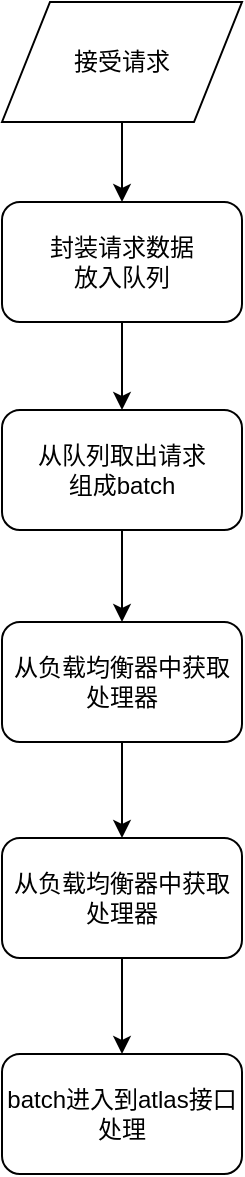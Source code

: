<mxfile version="12.2.3" type="github" pages="1"><diagram id="QmE9LT3bl2_Xa9Ef4wVj" name="第 1 页"><mxGraphModel dx="1408" dy="1945" grid="1" gridSize="10" guides="1" tooltips="1" connect="1" arrows="1" fold="1" page="1" pageScale="1" pageWidth="1327" pageHeight="1169" math="0" shadow="0"><root><mxCell id="0"/><mxCell id="1" parent="0"/><mxCell id="oY_ch-bbe2DbD_rM6Vxi-1" value="封装请求数据&lt;br&gt;放入队列" style="rounded=1;whiteSpace=wrap;html=1;" vertex="1" parent="1"><mxGeometry x="70" y="-1010" width="120" height="60" as="geometry"/></mxCell><mxCell id="oY_ch-bbe2DbD_rM6Vxi-3" value="接受请求" style="shape=parallelogram;perimeter=parallelogramPerimeter;whiteSpace=wrap;html=1;" vertex="1" parent="1"><mxGeometry x="70" y="-1110" width="120" height="60" as="geometry"/></mxCell><mxCell id="oY_ch-bbe2DbD_rM6Vxi-5" value="从队列取出请求&lt;br&gt;组成batch" style="rounded=1;whiteSpace=wrap;html=1;" vertex="1" parent="1"><mxGeometry x="70" y="-906" width="120" height="60" as="geometry"/></mxCell><mxCell id="oY_ch-bbe2DbD_rM6Vxi-6" value="从负载均衡器中获取处理器" style="rounded=1;whiteSpace=wrap;html=1;" vertex="1" parent="1"><mxGeometry x="70" y="-800" width="120" height="60" as="geometry"/></mxCell><mxCell id="oY_ch-bbe2DbD_rM6Vxi-7" value="" style="endArrow=classic;html=1;exitX=0.5;exitY=1;exitDx=0;exitDy=0;entryX=0.5;entryY=0;entryDx=0;entryDy=0;" edge="1" parent="1" source="oY_ch-bbe2DbD_rM6Vxi-1" target="oY_ch-bbe2DbD_rM6Vxi-5"><mxGeometry width="50" height="50" relative="1" as="geometry"><mxPoint y="-780" as="sourcePoint"/><mxPoint x="50" y="-830" as="targetPoint"/></mxGeometry></mxCell><mxCell id="oY_ch-bbe2DbD_rM6Vxi-9" value="" style="endArrow=classic;html=1;exitX=0.5;exitY=1;exitDx=0;exitDy=0;entryX=0.5;entryY=0;entryDx=0;entryDy=0;" edge="1" parent="1" source="oY_ch-bbe2DbD_rM6Vxi-3" target="oY_ch-bbe2DbD_rM6Vxi-1"><mxGeometry width="50" height="50" relative="1" as="geometry"><mxPoint x="260" y="-1000" as="sourcePoint"/><mxPoint x="310" y="-1050" as="targetPoint"/></mxGeometry></mxCell><mxCell id="oY_ch-bbe2DbD_rM6Vxi-10" value="" style="endArrow=classic;html=1;exitX=0.5;exitY=1;exitDx=0;exitDy=0;entryX=0.5;entryY=0;entryDx=0;entryDy=0;" edge="1" parent="1" source="oY_ch-bbe2DbD_rM6Vxi-5" target="oY_ch-bbe2DbD_rM6Vxi-6"><mxGeometry width="50" height="50" relative="1" as="geometry"><mxPoint x="210" y="-800" as="sourcePoint"/><mxPoint x="260" y="-850" as="targetPoint"/></mxGeometry></mxCell><mxCell id="oY_ch-bbe2DbD_rM6Vxi-11" value="" style="endArrow=classic;html=1;exitX=0.5;exitY=1;exitDx=0;exitDy=0;entryX=0.5;entryY=0;entryDx=0;entryDy=0;" edge="1" parent="1" source="oY_ch-bbe2DbD_rM6Vxi-6" target="oY_ch-bbe2DbD_rM6Vxi-12"><mxGeometry width="50" height="50" relative="1" as="geometry"><mxPoint x="140" y="-660" as="sourcePoint"/><mxPoint x="130" y="-700" as="targetPoint"/></mxGeometry></mxCell><mxCell id="oY_ch-bbe2DbD_rM6Vxi-12" value="从负载均衡器中获取处理器" style="rounded=1;whiteSpace=wrap;html=1;" vertex="1" parent="1"><mxGeometry x="70" y="-692" width="120" height="60" as="geometry"/></mxCell><mxCell id="oY_ch-bbe2DbD_rM6Vxi-13" value="batch进入到atlas接口处理" style="rounded=1;whiteSpace=wrap;html=1;" vertex="1" parent="1"><mxGeometry x="70" y="-584" width="120" height="60" as="geometry"/></mxCell><mxCell id="oY_ch-bbe2DbD_rM6Vxi-14" value="" style="endArrow=classic;html=1;exitX=0.5;exitY=1;exitDx=0;exitDy=0;entryX=0.5;entryY=0;entryDx=0;entryDy=0;" edge="1" parent="1" source="oY_ch-bbe2DbD_rM6Vxi-12" target="oY_ch-bbe2DbD_rM6Vxi-13"><mxGeometry width="50" height="50" relative="1" as="geometry"><mxPoint x="330" y="-570" as="sourcePoint"/><mxPoint x="380" y="-620" as="targetPoint"/></mxGeometry></mxCell></root></mxGraphModel></diagram></mxfile>